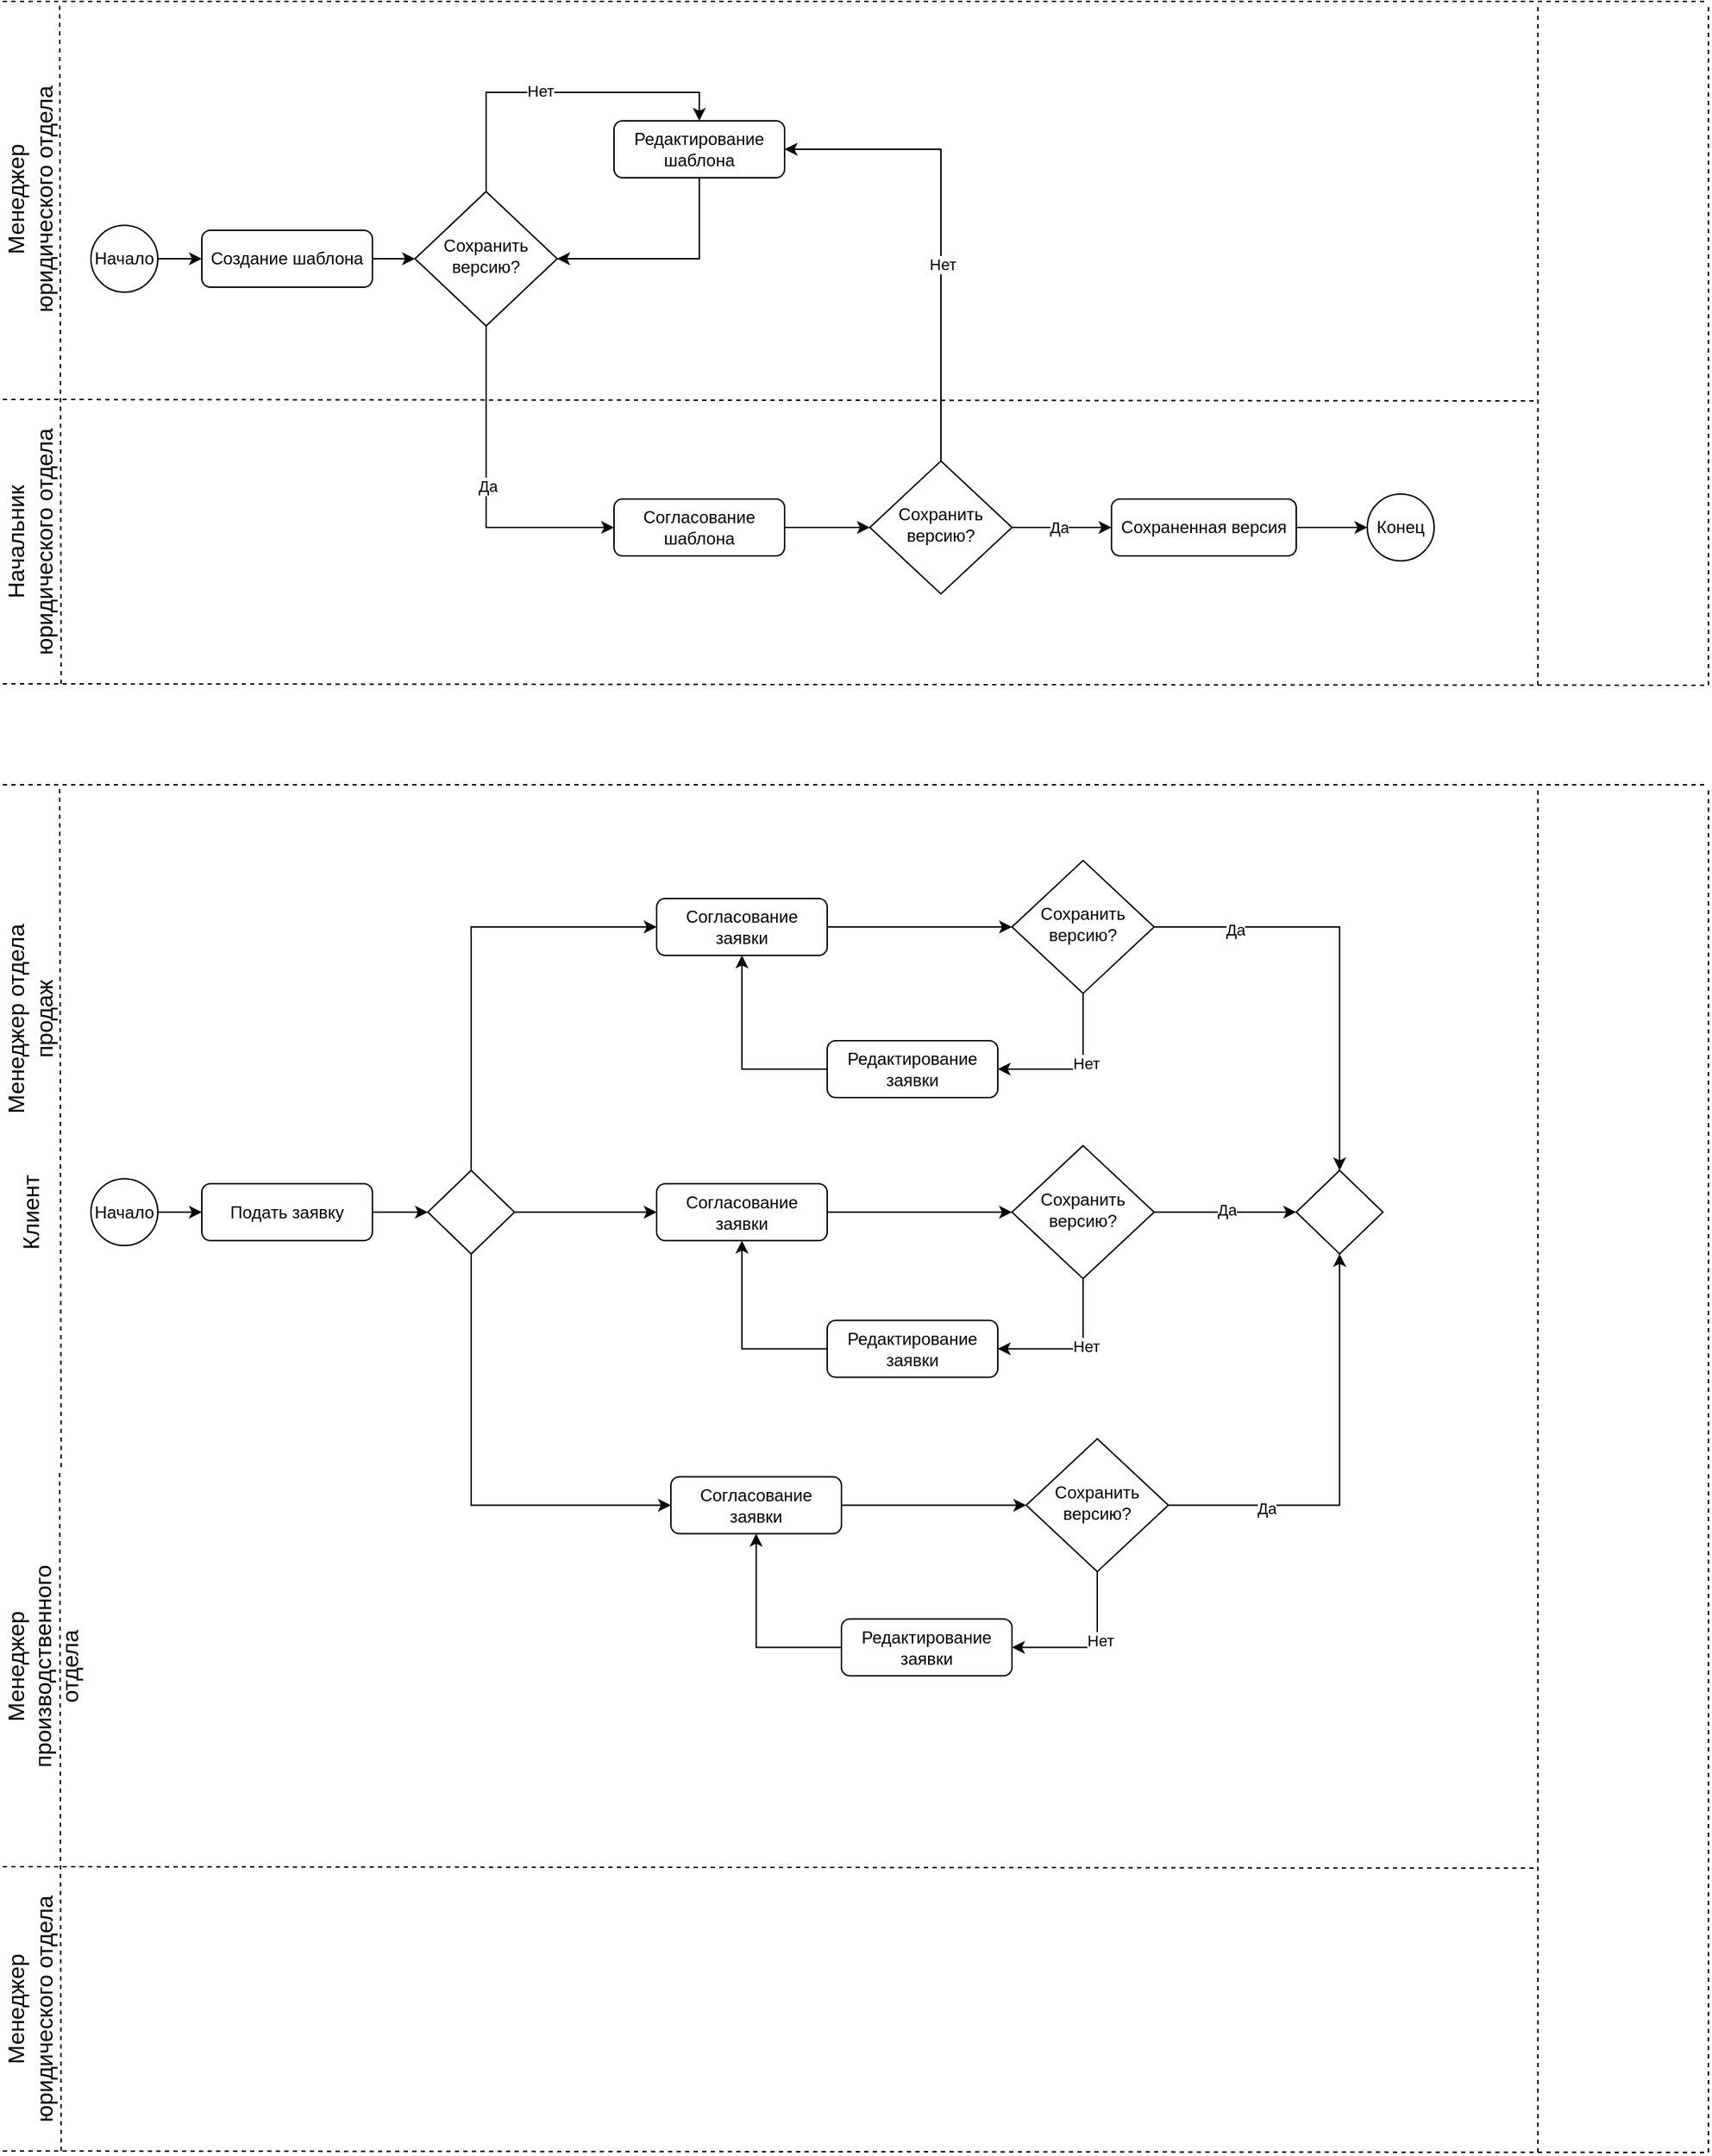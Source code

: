 <mxfile version="24.5.3" type="github">
  <diagram id="C5RBs43oDa-KdzZeNtuy" name="Page-1">
    <mxGraphModel dx="2394" dy="1534" grid="1" gridSize="10" guides="1" tooltips="1" connect="1" arrows="1" fold="1" page="1" pageScale="1" pageWidth="827" pageHeight="1169" math="0" shadow="0">
      <root>
        <mxCell id="WIyWlLk6GJQsqaUBKTNV-0" />
        <mxCell id="WIyWlLk6GJQsqaUBKTNV-1" parent="WIyWlLk6GJQsqaUBKTNV-0" />
        <mxCell id="p7InJJvpdyXH1uWiS8rg-0" value="" style="endArrow=none;dashed=1;html=1;rounded=0;" edge="1" parent="WIyWlLk6GJQsqaUBKTNV-1">
          <mxGeometry width="50" height="50" relative="1" as="geometry">
            <mxPoint y="299" as="sourcePoint" />
            <mxPoint x="1080" y="300" as="targetPoint" />
          </mxGeometry>
        </mxCell>
        <mxCell id="p7InJJvpdyXH1uWiS8rg-1" value="" style="endArrow=none;dashed=1;html=1;rounded=0;" edge="1" parent="WIyWlLk6GJQsqaUBKTNV-1">
          <mxGeometry width="50" height="50" relative="1" as="geometry">
            <mxPoint y="19" as="sourcePoint" />
            <mxPoint x="1200" y="19" as="targetPoint" />
          </mxGeometry>
        </mxCell>
        <mxCell id="p7InJJvpdyXH1uWiS8rg-2" value="" style="endArrow=none;dashed=1;html=1;rounded=0;" edge="1" parent="WIyWlLk6GJQsqaUBKTNV-1">
          <mxGeometry width="50" height="50" relative="1" as="geometry">
            <mxPoint y="499" as="sourcePoint" />
            <mxPoint x="1200" y="500" as="targetPoint" />
          </mxGeometry>
        </mxCell>
        <mxCell id="p7InJJvpdyXH1uWiS8rg-3" value="&lt;meta charset=&quot;utf-8&quot;&gt;&lt;span style=&quot;font-style: normal; font-variant-caps: normal; font-weight: 400; letter-spacing: normal; orphans: auto; text-align: start; text-indent: 0px; text-transform: none; white-space: normal; widows: auto; word-spacing: 0px; -webkit-text-stroke-width: 0px; text-decoration: none; caret-color: rgb(0, 0, 0); color: rgb(0, 0, 0); font-size: medium; float: none; display: inline !important;&quot;&gt;Менеджер юридического отдела&lt;/span&gt;" style="text;html=1;align=center;verticalAlign=middle;whiteSpace=wrap;rounded=0;rotation=270;" vertex="1" parent="WIyWlLk6GJQsqaUBKTNV-1">
          <mxGeometry x="-71" y="143" width="180" height="30" as="geometry" />
        </mxCell>
        <mxCell id="p7InJJvpdyXH1uWiS8rg-4" value="&lt;meta charset=&quot;utf-8&quot;&gt;&lt;span style=&quot;font-style: normal; font-variant-caps: normal; font-weight: 400; letter-spacing: normal; orphans: auto; text-align: start; text-indent: 0px; text-transform: none; white-space: normal; widows: auto; word-spacing: 0px; -webkit-text-stroke-width: 0px; text-decoration: none; caret-color: rgb(0, 0, 0); color: rgb(0, 0, 0); font-size: medium; float: none; display: inline !important;&quot;&gt;Начальник юридического отдела&lt;/span&gt;" style="text;html=1;align=center;verticalAlign=middle;whiteSpace=wrap;rounded=0;rotation=270;" vertex="1" parent="WIyWlLk6GJQsqaUBKTNV-1">
          <mxGeometry x="-71" y="384" width="180" height="30" as="geometry" />
        </mxCell>
        <mxCell id="p7InJJvpdyXH1uWiS8rg-5" value="" style="endArrow=none;dashed=1;html=1;rounded=0;" edge="1" parent="WIyWlLk6GJQsqaUBKTNV-1">
          <mxGeometry width="50" height="50" relative="1" as="geometry">
            <mxPoint x="41" y="499" as="sourcePoint" />
            <mxPoint x="40" y="19" as="targetPoint" />
          </mxGeometry>
        </mxCell>
        <mxCell id="p7InJJvpdyXH1uWiS8rg-10" style="edgeStyle=orthogonalEdgeStyle;rounded=0;orthogonalLoop=1;jettySize=auto;html=1;exitX=1;exitY=0.5;exitDx=0;exitDy=0;entryX=0;entryY=0.5;entryDx=0;entryDy=0;" edge="1" parent="WIyWlLk6GJQsqaUBKTNV-1" source="p7InJJvpdyXH1uWiS8rg-6" target="p7InJJvpdyXH1uWiS8rg-7">
          <mxGeometry relative="1" as="geometry" />
        </mxCell>
        <mxCell id="p7InJJvpdyXH1uWiS8rg-6" value="Начало" style="ellipse;whiteSpace=wrap;html=1;aspect=fixed;" vertex="1" parent="WIyWlLk6GJQsqaUBKTNV-1">
          <mxGeometry x="62" y="176.5" width="47" height="47" as="geometry" />
        </mxCell>
        <mxCell id="p7InJJvpdyXH1uWiS8rg-14" style="edgeStyle=orthogonalEdgeStyle;rounded=0;orthogonalLoop=1;jettySize=auto;html=1;exitX=1;exitY=0.5;exitDx=0;exitDy=0;entryX=0;entryY=0.5;entryDx=0;entryDy=0;" edge="1" parent="WIyWlLk6GJQsqaUBKTNV-1" source="p7InJJvpdyXH1uWiS8rg-7" target="p7InJJvpdyXH1uWiS8rg-11">
          <mxGeometry relative="1" as="geometry" />
        </mxCell>
        <mxCell id="p7InJJvpdyXH1uWiS8rg-7" value="Создание шаблона" style="rounded=1;whiteSpace=wrap;html=1;fontSize=12;glass=0;strokeWidth=1;shadow=0;" vertex="1" parent="WIyWlLk6GJQsqaUBKTNV-1">
          <mxGeometry x="140" y="180" width="120" height="40" as="geometry" />
        </mxCell>
        <mxCell id="p7InJJvpdyXH1uWiS8rg-15" style="edgeStyle=orthogonalEdgeStyle;rounded=0;orthogonalLoop=1;jettySize=auto;html=1;exitX=0.5;exitY=0;exitDx=0;exitDy=0;entryX=0.5;entryY=0;entryDx=0;entryDy=0;" edge="1" parent="WIyWlLk6GJQsqaUBKTNV-1" source="p7InJJvpdyXH1uWiS8rg-11" target="p7InJJvpdyXH1uWiS8rg-13">
          <mxGeometry relative="1" as="geometry" />
        </mxCell>
        <mxCell id="p7InJJvpdyXH1uWiS8rg-16" value="Нет" style="edgeLabel;html=1;align=center;verticalAlign=middle;resizable=0;points=[];" vertex="1" connectable="0" parent="p7InJJvpdyXH1uWiS8rg-15">
          <mxGeometry x="-0.103" y="1" relative="1" as="geometry">
            <mxPoint as="offset" />
          </mxGeometry>
        </mxCell>
        <mxCell id="p7InJJvpdyXH1uWiS8rg-19" style="edgeStyle=orthogonalEdgeStyle;rounded=0;orthogonalLoop=1;jettySize=auto;html=1;exitX=0.5;exitY=1;exitDx=0;exitDy=0;entryX=0;entryY=0.5;entryDx=0;entryDy=0;" edge="1" parent="WIyWlLk6GJQsqaUBKTNV-1" source="p7InJJvpdyXH1uWiS8rg-11" target="p7InJJvpdyXH1uWiS8rg-21">
          <mxGeometry relative="1" as="geometry">
            <mxPoint x="525" y="260" as="targetPoint" />
          </mxGeometry>
        </mxCell>
        <mxCell id="p7InJJvpdyXH1uWiS8rg-20" value="Да" style="edgeLabel;html=1;align=center;verticalAlign=middle;resizable=0;points=[];" vertex="1" connectable="0" parent="p7InJJvpdyXH1uWiS8rg-19">
          <mxGeometry x="-0.028" y="1" relative="1" as="geometry">
            <mxPoint as="offset" />
          </mxGeometry>
        </mxCell>
        <mxCell id="p7InJJvpdyXH1uWiS8rg-11" value="Сохранить версию?" style="rhombus;whiteSpace=wrap;html=1;shadow=0;fontFamily=Helvetica;fontSize=12;align=center;strokeWidth=1;spacing=6;spacingTop=-4;" vertex="1" parent="WIyWlLk6GJQsqaUBKTNV-1">
          <mxGeometry x="290" y="152.75" width="100" height="94.5" as="geometry" />
        </mxCell>
        <mxCell id="p7InJJvpdyXH1uWiS8rg-17" style="edgeStyle=orthogonalEdgeStyle;rounded=0;orthogonalLoop=1;jettySize=auto;html=1;exitX=0.5;exitY=1;exitDx=0;exitDy=0;entryX=1;entryY=0.5;entryDx=0;entryDy=0;" edge="1" parent="WIyWlLk6GJQsqaUBKTNV-1" source="p7InJJvpdyXH1uWiS8rg-13" target="p7InJJvpdyXH1uWiS8rg-11">
          <mxGeometry relative="1" as="geometry" />
        </mxCell>
        <mxCell id="p7InJJvpdyXH1uWiS8rg-13" value="Редактирование шаблона" style="rounded=1;whiteSpace=wrap;html=1;fontSize=12;glass=0;strokeWidth=1;shadow=0;" vertex="1" parent="WIyWlLk6GJQsqaUBKTNV-1">
          <mxGeometry x="430" y="103" width="120" height="40" as="geometry" />
        </mxCell>
        <mxCell id="p7InJJvpdyXH1uWiS8rg-24" style="edgeStyle=orthogonalEdgeStyle;rounded=0;orthogonalLoop=1;jettySize=auto;html=1;exitX=1;exitY=0.5;exitDx=0;exitDy=0;entryX=0;entryY=0.5;entryDx=0;entryDy=0;" edge="1" parent="WIyWlLk6GJQsqaUBKTNV-1" source="p7InJJvpdyXH1uWiS8rg-21" target="p7InJJvpdyXH1uWiS8rg-23">
          <mxGeometry relative="1" as="geometry" />
        </mxCell>
        <mxCell id="p7InJJvpdyXH1uWiS8rg-21" value="Согласование шаблона" style="rounded=1;whiteSpace=wrap;html=1;fontSize=12;glass=0;strokeWidth=1;shadow=0;" vertex="1" parent="WIyWlLk6GJQsqaUBKTNV-1">
          <mxGeometry x="430" y="369" width="120" height="40" as="geometry" />
        </mxCell>
        <mxCell id="p7InJJvpdyXH1uWiS8rg-25" style="edgeStyle=orthogonalEdgeStyle;rounded=0;orthogonalLoop=1;jettySize=auto;html=1;exitX=0.5;exitY=0;exitDx=0;exitDy=0;entryX=1;entryY=0.5;entryDx=0;entryDy=0;" edge="1" parent="WIyWlLk6GJQsqaUBKTNV-1" source="p7InJJvpdyXH1uWiS8rg-23" target="p7InJJvpdyXH1uWiS8rg-13">
          <mxGeometry relative="1" as="geometry" />
        </mxCell>
        <mxCell id="p7InJJvpdyXH1uWiS8rg-26" value="Нет" style="edgeLabel;html=1;align=center;verticalAlign=middle;resizable=0;points=[];" vertex="1" connectable="0" parent="p7InJJvpdyXH1uWiS8rg-25">
          <mxGeometry x="-0.159" y="-1" relative="1" as="geometry">
            <mxPoint as="offset" />
          </mxGeometry>
        </mxCell>
        <mxCell id="p7InJJvpdyXH1uWiS8rg-29" style="edgeStyle=orthogonalEdgeStyle;rounded=0;orthogonalLoop=1;jettySize=auto;html=1;exitX=1;exitY=0.5;exitDx=0;exitDy=0;entryX=0;entryY=0.5;entryDx=0;entryDy=0;" edge="1" parent="WIyWlLk6GJQsqaUBKTNV-1" source="p7InJJvpdyXH1uWiS8rg-23" target="p7InJJvpdyXH1uWiS8rg-27">
          <mxGeometry relative="1" as="geometry" />
        </mxCell>
        <mxCell id="p7InJJvpdyXH1uWiS8rg-30" value="Да" style="edgeLabel;html=1;align=center;verticalAlign=middle;resizable=0;points=[];" vertex="1" connectable="0" parent="p7InJJvpdyXH1uWiS8rg-29">
          <mxGeometry x="-0.066" relative="1" as="geometry">
            <mxPoint as="offset" />
          </mxGeometry>
        </mxCell>
        <mxCell id="p7InJJvpdyXH1uWiS8rg-23" value="Сохранить версию?" style="rhombus;whiteSpace=wrap;html=1;shadow=0;fontFamily=Helvetica;fontSize=12;align=center;strokeWidth=1;spacing=6;spacingTop=-4;" vertex="1" parent="WIyWlLk6GJQsqaUBKTNV-1">
          <mxGeometry x="610" y="342.25" width="100" height="93.5" as="geometry" />
        </mxCell>
        <mxCell id="p7InJJvpdyXH1uWiS8rg-31" style="edgeStyle=orthogonalEdgeStyle;rounded=0;orthogonalLoop=1;jettySize=auto;html=1;exitX=1;exitY=0.5;exitDx=0;exitDy=0;entryX=0;entryY=0.5;entryDx=0;entryDy=0;" edge="1" parent="WIyWlLk6GJQsqaUBKTNV-1" source="p7InJJvpdyXH1uWiS8rg-27" target="p7InJJvpdyXH1uWiS8rg-28">
          <mxGeometry relative="1" as="geometry" />
        </mxCell>
        <mxCell id="p7InJJvpdyXH1uWiS8rg-27" value="Сохраненная версия" style="rounded=1;whiteSpace=wrap;html=1;fontSize=12;glass=0;strokeWidth=1;shadow=0;" vertex="1" parent="WIyWlLk6GJQsqaUBKTNV-1">
          <mxGeometry x="780" y="369" width="130" height="40" as="geometry" />
        </mxCell>
        <mxCell id="p7InJJvpdyXH1uWiS8rg-28" value="Конец" style="ellipse;whiteSpace=wrap;html=1;aspect=fixed;" vertex="1" parent="WIyWlLk6GJQsqaUBKTNV-1">
          <mxGeometry x="960" y="365.5" width="47" height="47" as="geometry" />
        </mxCell>
        <mxCell id="p7InJJvpdyXH1uWiS8rg-33" value="" style="endArrow=none;dashed=1;html=1;rounded=0;" edge="1" parent="WIyWlLk6GJQsqaUBKTNV-1">
          <mxGeometry width="50" height="50" relative="1" as="geometry">
            <mxPoint x="1080" y="500" as="sourcePoint" />
            <mxPoint x="1080" y="20" as="targetPoint" />
          </mxGeometry>
        </mxCell>
        <mxCell id="p7InJJvpdyXH1uWiS8rg-34" value="" style="endArrow=none;dashed=1;html=1;rounded=0;" edge="1" parent="WIyWlLk6GJQsqaUBKTNV-1">
          <mxGeometry width="50" height="50" relative="1" as="geometry">
            <mxPoint x="1200" y="500" as="sourcePoint" />
            <mxPoint x="1200" y="20" as="targetPoint" />
          </mxGeometry>
        </mxCell>
        <mxCell id="p7InJJvpdyXH1uWiS8rg-65" value="" style="endArrow=none;dashed=1;html=1;rounded=0;" edge="1" parent="WIyWlLk6GJQsqaUBKTNV-1">
          <mxGeometry width="50" height="50" relative="1" as="geometry">
            <mxPoint y="570" as="sourcePoint" />
            <mxPoint x="1200" y="570" as="targetPoint" />
          </mxGeometry>
        </mxCell>
        <mxCell id="p7InJJvpdyXH1uWiS8rg-67" value="&lt;span style=&quot;font-style: normal; font-variant-caps: normal; font-weight: 400; letter-spacing: normal; orphans: auto; text-align: start; text-indent: 0px; text-transform: none; white-space: normal; widows: auto; word-spacing: 0px; -webkit-text-stroke-width: 0px; text-decoration: none; caret-color: rgb(0, 0, 0); color: rgb(0, 0, 0); font-size: medium; float: none; display: inline !important;&quot;&gt;Клиент&lt;/span&gt;" style="text;html=1;align=center;verticalAlign=middle;whiteSpace=wrap;rounded=0;rotation=270;" vertex="1" parent="WIyWlLk6GJQsqaUBKTNV-1">
          <mxGeometry x="-22.75" y="855.63" width="83.5" height="30" as="geometry" />
        </mxCell>
        <mxCell id="p7InJJvpdyXH1uWiS8rg-68" value="&lt;span style=&quot;text-align: start; font-size: medium;&quot;&gt;Менеджер отдела продаж&lt;/span&gt;" style="text;html=1;align=center;verticalAlign=middle;whiteSpace=wrap;rounded=0;rotation=270;" vertex="1" parent="WIyWlLk6GJQsqaUBKTNV-1">
          <mxGeometry x="-55.25" y="720" width="148.5" height="30" as="geometry" />
        </mxCell>
        <mxCell id="p7InJJvpdyXH1uWiS8rg-69" value="" style="endArrow=none;dashed=1;html=1;rounded=0;" edge="1" parent="WIyWlLk6GJQsqaUBKTNV-1">
          <mxGeometry width="50" height="50" relative="1" as="geometry">
            <mxPoint x="41" y="1050" as="sourcePoint" />
            <mxPoint x="40" y="570" as="targetPoint" />
          </mxGeometry>
        </mxCell>
        <mxCell id="p7InJJvpdyXH1uWiS8rg-70" style="edgeStyle=orthogonalEdgeStyle;rounded=0;orthogonalLoop=1;jettySize=auto;html=1;exitX=1;exitY=0.5;exitDx=0;exitDy=0;entryX=0;entryY=0.5;entryDx=0;entryDy=0;" edge="1" parent="WIyWlLk6GJQsqaUBKTNV-1" source="p7InJJvpdyXH1uWiS8rg-71" target="p7InJJvpdyXH1uWiS8rg-73">
          <mxGeometry relative="1" as="geometry" />
        </mxCell>
        <mxCell id="p7InJJvpdyXH1uWiS8rg-71" value="Начало" style="ellipse;whiteSpace=wrap;html=1;aspect=fixed;" vertex="1" parent="WIyWlLk6GJQsqaUBKTNV-1">
          <mxGeometry x="62" y="847.13" width="47" height="47" as="geometry" />
        </mxCell>
        <mxCell id="p7InJJvpdyXH1uWiS8rg-72" style="edgeStyle=orthogonalEdgeStyle;rounded=0;orthogonalLoop=1;jettySize=auto;html=1;exitX=1;exitY=0.5;exitDx=0;exitDy=0;entryX=0;entryY=0.5;entryDx=0;entryDy=0;" edge="1" parent="WIyWlLk6GJQsqaUBKTNV-1" source="p7InJJvpdyXH1uWiS8rg-73" target="p7InJJvpdyXH1uWiS8rg-125">
          <mxGeometry relative="1" as="geometry">
            <mxPoint x="290" y="870.13" as="targetPoint" />
          </mxGeometry>
        </mxCell>
        <mxCell id="p7InJJvpdyXH1uWiS8rg-73" value="Подать заявку" style="rounded=1;whiteSpace=wrap;html=1;fontSize=12;glass=0;strokeWidth=1;shadow=0;" vertex="1" parent="WIyWlLk6GJQsqaUBKTNV-1">
          <mxGeometry x="140" y="850.63" width="120" height="40" as="geometry" />
        </mxCell>
        <mxCell id="p7InJJvpdyXH1uWiS8rg-91" value="" style="endArrow=none;dashed=1;html=1;rounded=0;" edge="1" parent="WIyWlLk6GJQsqaUBKTNV-1">
          <mxGeometry width="50" height="50" relative="1" as="geometry">
            <mxPoint x="1080" y="1051" as="sourcePoint" />
            <mxPoint x="1080" y="571" as="targetPoint" />
          </mxGeometry>
        </mxCell>
        <mxCell id="p7InJJvpdyXH1uWiS8rg-92" value="" style="endArrow=none;dashed=1;html=1;rounded=0;" edge="1" parent="WIyWlLk6GJQsqaUBKTNV-1">
          <mxGeometry width="50" height="50" relative="1" as="geometry">
            <mxPoint x="1200" y="1051" as="sourcePoint" />
            <mxPoint x="1200" y="571" as="targetPoint" />
          </mxGeometry>
        </mxCell>
        <mxCell id="p7InJJvpdyXH1uWiS8rg-93" value="" style="endArrow=none;dashed=1;html=1;rounded=0;" edge="1" parent="WIyWlLk6GJQsqaUBKTNV-1">
          <mxGeometry width="50" height="50" relative="1" as="geometry">
            <mxPoint y="1331" as="sourcePoint" />
            <mxPoint x="1080" y="1332" as="targetPoint" />
          </mxGeometry>
        </mxCell>
        <mxCell id="p7InJJvpdyXH1uWiS8rg-95" value="" style="endArrow=none;dashed=1;html=1;rounded=0;" edge="1" parent="WIyWlLk6GJQsqaUBKTNV-1">
          <mxGeometry width="50" height="50" relative="1" as="geometry">
            <mxPoint y="1531" as="sourcePoint" />
            <mxPoint x="1200" y="1532" as="targetPoint" />
          </mxGeometry>
        </mxCell>
        <mxCell id="p7InJJvpdyXH1uWiS8rg-96" value="&lt;span style=&quot;text-align: start; font-size: medium;&quot;&gt;Менеджер производственного отдела&lt;/span&gt;" style="text;html=1;align=center;verticalAlign=middle;whiteSpace=wrap;rounded=0;rotation=270;" vertex="1" parent="WIyWlLk6GJQsqaUBKTNV-1">
          <mxGeometry x="-62" y="1175" width="180" height="30" as="geometry" />
        </mxCell>
        <mxCell id="p7InJJvpdyXH1uWiS8rg-97" value="&lt;span style=&quot;text-align: start; font-size: medium;&quot;&gt;Менеджер юридического отдела&lt;/span&gt;" style="text;html=1;align=center;verticalAlign=middle;whiteSpace=wrap;rounded=0;rotation=270;" vertex="1" parent="WIyWlLk6GJQsqaUBKTNV-1">
          <mxGeometry x="-71" y="1416" width="180" height="30" as="geometry" />
        </mxCell>
        <mxCell id="p7InJJvpdyXH1uWiS8rg-98" value="" style="endArrow=none;dashed=1;html=1;rounded=0;" edge="1" parent="WIyWlLk6GJQsqaUBKTNV-1">
          <mxGeometry width="50" height="50" relative="1" as="geometry">
            <mxPoint x="41" y="1531" as="sourcePoint" />
            <mxPoint x="40" y="1051" as="targetPoint" />
          </mxGeometry>
        </mxCell>
        <mxCell id="p7InJJvpdyXH1uWiS8rg-120" value="" style="endArrow=none;dashed=1;html=1;rounded=0;" edge="1" parent="WIyWlLk6GJQsqaUBKTNV-1">
          <mxGeometry width="50" height="50" relative="1" as="geometry">
            <mxPoint x="1080" y="1532" as="sourcePoint" />
            <mxPoint x="1080" y="1052" as="targetPoint" />
          </mxGeometry>
        </mxCell>
        <mxCell id="p7InJJvpdyXH1uWiS8rg-121" value="" style="endArrow=none;dashed=1;html=1;rounded=0;" edge="1" parent="WIyWlLk6GJQsqaUBKTNV-1">
          <mxGeometry width="50" height="50" relative="1" as="geometry">
            <mxPoint x="1200" y="1532" as="sourcePoint" />
            <mxPoint x="1200" y="1052" as="targetPoint" />
          </mxGeometry>
        </mxCell>
        <mxCell id="p7InJJvpdyXH1uWiS8rg-128" style="edgeStyle=orthogonalEdgeStyle;rounded=0;orthogonalLoop=1;jettySize=auto;html=1;exitX=0.5;exitY=0;exitDx=0;exitDy=0;entryX=0;entryY=0.5;entryDx=0;entryDy=0;" edge="1" parent="WIyWlLk6GJQsqaUBKTNV-1" source="p7InJJvpdyXH1uWiS8rg-125" target="p7InJJvpdyXH1uWiS8rg-127">
          <mxGeometry relative="1" as="geometry" />
        </mxCell>
        <mxCell id="p7InJJvpdyXH1uWiS8rg-131" style="edgeStyle=orthogonalEdgeStyle;rounded=0;orthogonalLoop=1;jettySize=auto;html=1;exitX=1;exitY=0.5;exitDx=0;exitDy=0;entryX=0;entryY=0.5;entryDx=0;entryDy=0;" edge="1" parent="WIyWlLk6GJQsqaUBKTNV-1" source="p7InJJvpdyXH1uWiS8rg-125" target="p7InJJvpdyXH1uWiS8rg-141">
          <mxGeometry relative="1" as="geometry">
            <mxPoint x="460" y="870.63" as="targetPoint" />
          </mxGeometry>
        </mxCell>
        <mxCell id="p7InJJvpdyXH1uWiS8rg-132" style="edgeStyle=orthogonalEdgeStyle;rounded=0;orthogonalLoop=1;jettySize=auto;html=1;exitX=0.5;exitY=1;exitDx=0;exitDy=0;entryX=0;entryY=0.5;entryDx=0;entryDy=0;" edge="1" parent="WIyWlLk6GJQsqaUBKTNV-1" source="p7InJJvpdyXH1uWiS8rg-125" target="p7InJJvpdyXH1uWiS8rg-148">
          <mxGeometry relative="1" as="geometry">
            <mxPoint x="466" y="1085" as="targetPoint" />
          </mxGeometry>
        </mxCell>
        <mxCell id="p7InJJvpdyXH1uWiS8rg-125" value="" style="rhombus;whiteSpace=wrap;html=1;shadow=0;fontFamily=Helvetica;fontSize=12;align=center;strokeWidth=1;spacing=6;spacingTop=-4;" vertex="1" parent="WIyWlLk6GJQsqaUBKTNV-1">
          <mxGeometry x="299" y="841.25" width="61" height="58.75" as="geometry" />
        </mxCell>
        <mxCell id="p7InJJvpdyXH1uWiS8rg-134" style="edgeStyle=orthogonalEdgeStyle;rounded=0;orthogonalLoop=1;jettySize=auto;html=1;exitX=1;exitY=0.5;exitDx=0;exitDy=0;entryX=0;entryY=0.5;entryDx=0;entryDy=0;" edge="1" parent="WIyWlLk6GJQsqaUBKTNV-1" source="p7InJJvpdyXH1uWiS8rg-127" target="p7InJJvpdyXH1uWiS8rg-133">
          <mxGeometry relative="1" as="geometry" />
        </mxCell>
        <mxCell id="p7InJJvpdyXH1uWiS8rg-127" value="Согласование заявки" style="rounded=1;whiteSpace=wrap;html=1;fontSize=12;glass=0;strokeWidth=1;shadow=0;" vertex="1" parent="WIyWlLk6GJQsqaUBKTNV-1">
          <mxGeometry x="460" y="650" width="120" height="40" as="geometry" />
        </mxCell>
        <mxCell id="p7InJJvpdyXH1uWiS8rg-137" style="edgeStyle=orthogonalEdgeStyle;rounded=0;orthogonalLoop=1;jettySize=auto;html=1;exitX=0.5;exitY=1;exitDx=0;exitDy=0;entryX=1;entryY=0.5;entryDx=0;entryDy=0;" edge="1" parent="WIyWlLk6GJQsqaUBKTNV-1" source="p7InJJvpdyXH1uWiS8rg-133" target="p7InJJvpdyXH1uWiS8rg-135">
          <mxGeometry relative="1" as="geometry" />
        </mxCell>
        <mxCell id="p7InJJvpdyXH1uWiS8rg-139" value="Нет" style="edgeLabel;html=1;align=center;verticalAlign=middle;resizable=0;points=[];" vertex="1" connectable="0" parent="p7InJJvpdyXH1uWiS8rg-137">
          <mxGeometry x="-0.145" y="2" relative="1" as="geometry">
            <mxPoint as="offset" />
          </mxGeometry>
        </mxCell>
        <mxCell id="p7InJJvpdyXH1uWiS8rg-155" style="edgeStyle=orthogonalEdgeStyle;rounded=0;orthogonalLoop=1;jettySize=auto;html=1;exitX=1;exitY=0.5;exitDx=0;exitDy=0;entryX=0.5;entryY=0;entryDx=0;entryDy=0;" edge="1" parent="WIyWlLk6GJQsqaUBKTNV-1" source="p7InJJvpdyXH1uWiS8rg-133" target="p7InJJvpdyXH1uWiS8rg-154">
          <mxGeometry relative="1" as="geometry" />
        </mxCell>
        <mxCell id="p7InJJvpdyXH1uWiS8rg-158" value="Да" style="edgeLabel;html=1;align=center;verticalAlign=middle;resizable=0;points=[];" vertex="1" connectable="0" parent="p7InJJvpdyXH1uWiS8rg-155">
          <mxGeometry x="-0.624" y="-2" relative="1" as="geometry">
            <mxPoint as="offset" />
          </mxGeometry>
        </mxCell>
        <mxCell id="p7InJJvpdyXH1uWiS8rg-133" value="Сохранить версию?" style="rhombus;whiteSpace=wrap;html=1;shadow=0;fontFamily=Helvetica;fontSize=12;align=center;strokeWidth=1;spacing=6;spacingTop=-4;" vertex="1" parent="WIyWlLk6GJQsqaUBKTNV-1">
          <mxGeometry x="710" y="623.25" width="100" height="93.5" as="geometry" />
        </mxCell>
        <mxCell id="p7InJJvpdyXH1uWiS8rg-138" style="edgeStyle=orthogonalEdgeStyle;rounded=0;orthogonalLoop=1;jettySize=auto;html=1;exitX=0;exitY=0.5;exitDx=0;exitDy=0;entryX=0.5;entryY=1;entryDx=0;entryDy=0;" edge="1" parent="WIyWlLk6GJQsqaUBKTNV-1" source="p7InJJvpdyXH1uWiS8rg-135" target="p7InJJvpdyXH1uWiS8rg-127">
          <mxGeometry relative="1" as="geometry" />
        </mxCell>
        <mxCell id="p7InJJvpdyXH1uWiS8rg-135" value="Редактирование заявки" style="rounded=1;whiteSpace=wrap;html=1;fontSize=12;glass=0;strokeWidth=1;shadow=0;" vertex="1" parent="WIyWlLk6GJQsqaUBKTNV-1">
          <mxGeometry x="580" y="750" width="120" height="40" as="geometry" />
        </mxCell>
        <mxCell id="p7InJJvpdyXH1uWiS8rg-140" style="edgeStyle=orthogonalEdgeStyle;rounded=0;orthogonalLoop=1;jettySize=auto;html=1;exitX=1;exitY=0.5;exitDx=0;exitDy=0;entryX=0;entryY=0.5;entryDx=0;entryDy=0;" edge="1" source="p7InJJvpdyXH1uWiS8rg-141" target="p7InJJvpdyXH1uWiS8rg-144" parent="WIyWlLk6GJQsqaUBKTNV-1">
          <mxGeometry relative="1" as="geometry" />
        </mxCell>
        <mxCell id="p7InJJvpdyXH1uWiS8rg-141" value="Согласование заявки" style="rounded=1;whiteSpace=wrap;html=1;fontSize=12;glass=0;strokeWidth=1;shadow=0;" vertex="1" parent="WIyWlLk6GJQsqaUBKTNV-1">
          <mxGeometry x="460" y="850.62" width="120" height="40" as="geometry" />
        </mxCell>
        <mxCell id="p7InJJvpdyXH1uWiS8rg-142" style="edgeStyle=orthogonalEdgeStyle;rounded=0;orthogonalLoop=1;jettySize=auto;html=1;exitX=0.5;exitY=1;exitDx=0;exitDy=0;entryX=1;entryY=0.5;entryDx=0;entryDy=0;" edge="1" source="p7InJJvpdyXH1uWiS8rg-144" target="p7InJJvpdyXH1uWiS8rg-146" parent="WIyWlLk6GJQsqaUBKTNV-1">
          <mxGeometry relative="1" as="geometry" />
        </mxCell>
        <mxCell id="p7InJJvpdyXH1uWiS8rg-143" value="Нет" style="edgeLabel;html=1;align=center;verticalAlign=middle;resizable=0;points=[];" vertex="1" connectable="0" parent="p7InJJvpdyXH1uWiS8rg-142">
          <mxGeometry x="-0.145" y="2" relative="1" as="geometry">
            <mxPoint as="offset" />
          </mxGeometry>
        </mxCell>
        <mxCell id="p7InJJvpdyXH1uWiS8rg-156" style="edgeStyle=orthogonalEdgeStyle;rounded=0;orthogonalLoop=1;jettySize=auto;html=1;exitX=1;exitY=0.5;exitDx=0;exitDy=0;entryX=0;entryY=0.5;entryDx=0;entryDy=0;" edge="1" parent="WIyWlLk6GJQsqaUBKTNV-1" source="p7InJJvpdyXH1uWiS8rg-144" target="p7InJJvpdyXH1uWiS8rg-154">
          <mxGeometry relative="1" as="geometry" />
        </mxCell>
        <mxCell id="p7InJJvpdyXH1uWiS8rg-159" value="Да" style="edgeLabel;html=1;align=center;verticalAlign=middle;resizable=0;points=[];" vertex="1" connectable="0" parent="p7InJJvpdyXH1uWiS8rg-156">
          <mxGeometry x="0.021" y="2" relative="1" as="geometry">
            <mxPoint as="offset" />
          </mxGeometry>
        </mxCell>
        <mxCell id="p7InJJvpdyXH1uWiS8rg-144" value="Сохранить версию?" style="rhombus;whiteSpace=wrap;html=1;shadow=0;fontFamily=Helvetica;fontSize=12;align=center;strokeWidth=1;spacing=6;spacingTop=-4;" vertex="1" parent="WIyWlLk6GJQsqaUBKTNV-1">
          <mxGeometry x="710" y="823.87" width="100" height="93.5" as="geometry" />
        </mxCell>
        <mxCell id="p7InJJvpdyXH1uWiS8rg-145" style="edgeStyle=orthogonalEdgeStyle;rounded=0;orthogonalLoop=1;jettySize=auto;html=1;exitX=0;exitY=0.5;exitDx=0;exitDy=0;entryX=0.5;entryY=1;entryDx=0;entryDy=0;" edge="1" source="p7InJJvpdyXH1uWiS8rg-146" target="p7InJJvpdyXH1uWiS8rg-141" parent="WIyWlLk6GJQsqaUBKTNV-1">
          <mxGeometry relative="1" as="geometry" />
        </mxCell>
        <mxCell id="p7InJJvpdyXH1uWiS8rg-146" value="Редактирование заявки" style="rounded=1;whiteSpace=wrap;html=1;fontSize=12;glass=0;strokeWidth=1;shadow=0;" vertex="1" parent="WIyWlLk6GJQsqaUBKTNV-1">
          <mxGeometry x="580" y="946.75" width="120" height="40" as="geometry" />
        </mxCell>
        <mxCell id="p7InJJvpdyXH1uWiS8rg-147" style="edgeStyle=orthogonalEdgeStyle;rounded=0;orthogonalLoop=1;jettySize=auto;html=1;exitX=1;exitY=0.5;exitDx=0;exitDy=0;entryX=0;entryY=0.5;entryDx=0;entryDy=0;" edge="1" source="p7InJJvpdyXH1uWiS8rg-148" target="p7InJJvpdyXH1uWiS8rg-151" parent="WIyWlLk6GJQsqaUBKTNV-1">
          <mxGeometry relative="1" as="geometry" />
        </mxCell>
        <mxCell id="p7InJJvpdyXH1uWiS8rg-148" value="Согласование заявки" style="rounded=1;whiteSpace=wrap;html=1;fontSize=12;glass=0;strokeWidth=1;shadow=0;" vertex="1" parent="WIyWlLk6GJQsqaUBKTNV-1">
          <mxGeometry x="470" y="1056.75" width="120" height="40" as="geometry" />
        </mxCell>
        <mxCell id="p7InJJvpdyXH1uWiS8rg-149" style="edgeStyle=orthogonalEdgeStyle;rounded=0;orthogonalLoop=1;jettySize=auto;html=1;exitX=0.5;exitY=1;exitDx=0;exitDy=0;entryX=1;entryY=0.5;entryDx=0;entryDy=0;" edge="1" source="p7InJJvpdyXH1uWiS8rg-151" target="p7InJJvpdyXH1uWiS8rg-153" parent="WIyWlLk6GJQsqaUBKTNV-1">
          <mxGeometry relative="1" as="geometry" />
        </mxCell>
        <mxCell id="p7InJJvpdyXH1uWiS8rg-150" value="Нет" style="edgeLabel;html=1;align=center;verticalAlign=middle;resizable=0;points=[];" vertex="1" connectable="0" parent="p7InJJvpdyXH1uWiS8rg-149">
          <mxGeometry x="-0.145" y="2" relative="1" as="geometry">
            <mxPoint as="offset" />
          </mxGeometry>
        </mxCell>
        <mxCell id="p7InJJvpdyXH1uWiS8rg-157" style="edgeStyle=orthogonalEdgeStyle;rounded=0;orthogonalLoop=1;jettySize=auto;html=1;exitX=1;exitY=0.5;exitDx=0;exitDy=0;entryX=0.5;entryY=1;entryDx=0;entryDy=0;" edge="1" parent="WIyWlLk6GJQsqaUBKTNV-1" source="p7InJJvpdyXH1uWiS8rg-151" target="p7InJJvpdyXH1uWiS8rg-154">
          <mxGeometry relative="1" as="geometry" />
        </mxCell>
        <mxCell id="p7InJJvpdyXH1uWiS8rg-160" value="Да" style="edgeLabel;html=1;align=center;verticalAlign=middle;resizable=0;points=[];" vertex="1" connectable="0" parent="p7InJJvpdyXH1uWiS8rg-157">
          <mxGeometry x="-0.538" y="-2" relative="1" as="geometry">
            <mxPoint as="offset" />
          </mxGeometry>
        </mxCell>
        <mxCell id="p7InJJvpdyXH1uWiS8rg-151" value="Сохранить версию?" style="rhombus;whiteSpace=wrap;html=1;shadow=0;fontFamily=Helvetica;fontSize=12;align=center;strokeWidth=1;spacing=6;spacingTop=-4;" vertex="1" parent="WIyWlLk6GJQsqaUBKTNV-1">
          <mxGeometry x="720" y="1030" width="100" height="93.5" as="geometry" />
        </mxCell>
        <mxCell id="p7InJJvpdyXH1uWiS8rg-152" style="edgeStyle=orthogonalEdgeStyle;rounded=0;orthogonalLoop=1;jettySize=auto;html=1;exitX=0;exitY=0.5;exitDx=0;exitDy=0;entryX=0.5;entryY=1;entryDx=0;entryDy=0;" edge="1" source="p7InJJvpdyXH1uWiS8rg-153" target="p7InJJvpdyXH1uWiS8rg-148" parent="WIyWlLk6GJQsqaUBKTNV-1">
          <mxGeometry relative="1" as="geometry" />
        </mxCell>
        <mxCell id="p7InJJvpdyXH1uWiS8rg-153" value="Редактирование заявки" style="rounded=1;whiteSpace=wrap;html=1;fontSize=12;glass=0;strokeWidth=1;shadow=0;" vertex="1" parent="WIyWlLk6GJQsqaUBKTNV-1">
          <mxGeometry x="590" y="1156.75" width="120" height="40" as="geometry" />
        </mxCell>
        <mxCell id="p7InJJvpdyXH1uWiS8rg-154" value="" style="rhombus;whiteSpace=wrap;html=1;shadow=0;fontFamily=Helvetica;fontSize=12;align=center;strokeWidth=1;spacing=6;spacingTop=-4;" vertex="1" parent="WIyWlLk6GJQsqaUBKTNV-1">
          <mxGeometry x="910" y="841.24" width="61" height="58.75" as="geometry" />
        </mxCell>
      </root>
    </mxGraphModel>
  </diagram>
</mxfile>
